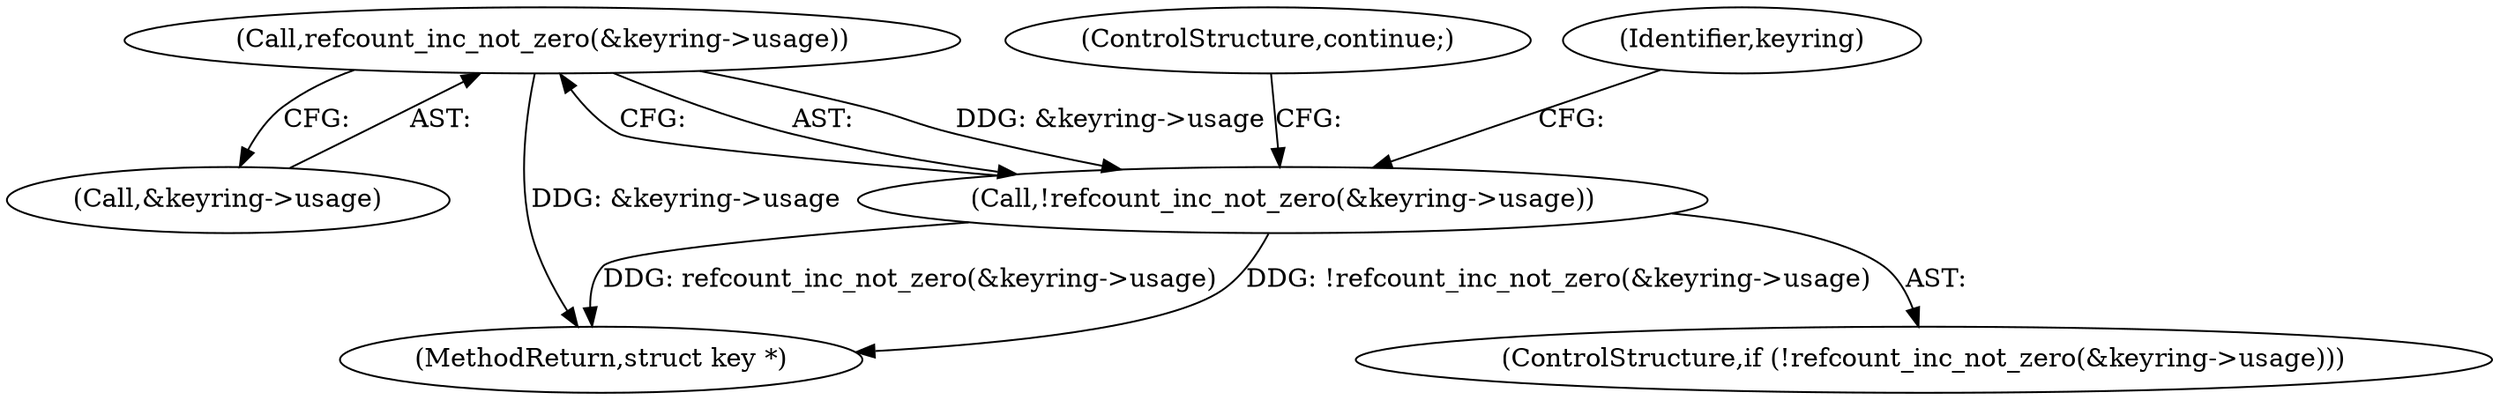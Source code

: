 digraph "0_linux_237bbd29f7a049d310d907f4b2716a7feef9abf3_0@pointer" {
"1000171" [label="(Call,refcount_inc_not_zero(&keyring->usage))"];
"1000170" [label="(Call,!refcount_inc_not_zero(&keyring->usage))"];
"1000172" [label="(Call,&keyring->usage)"];
"1000176" [label="(ControlStructure,continue;)"];
"1000170" [label="(Call,!refcount_inc_not_zero(&keyring->usage))"];
"1000179" [label="(Identifier,keyring)"];
"1000171" [label="(Call,refcount_inc_not_zero(&keyring->usage))"];
"1000169" [label="(ControlStructure,if (!refcount_inc_not_zero(&keyring->usage)))"];
"1000196" [label="(MethodReturn,struct key *)"];
"1000171" -> "1000170"  [label="AST: "];
"1000171" -> "1000172"  [label="CFG: "];
"1000172" -> "1000171"  [label="AST: "];
"1000170" -> "1000171"  [label="CFG: "];
"1000171" -> "1000196"  [label="DDG: &keyring->usage"];
"1000171" -> "1000170"  [label="DDG: &keyring->usage"];
"1000170" -> "1000169"  [label="AST: "];
"1000176" -> "1000170"  [label="CFG: "];
"1000179" -> "1000170"  [label="CFG: "];
"1000170" -> "1000196"  [label="DDG: refcount_inc_not_zero(&keyring->usage)"];
"1000170" -> "1000196"  [label="DDG: !refcount_inc_not_zero(&keyring->usage)"];
}
